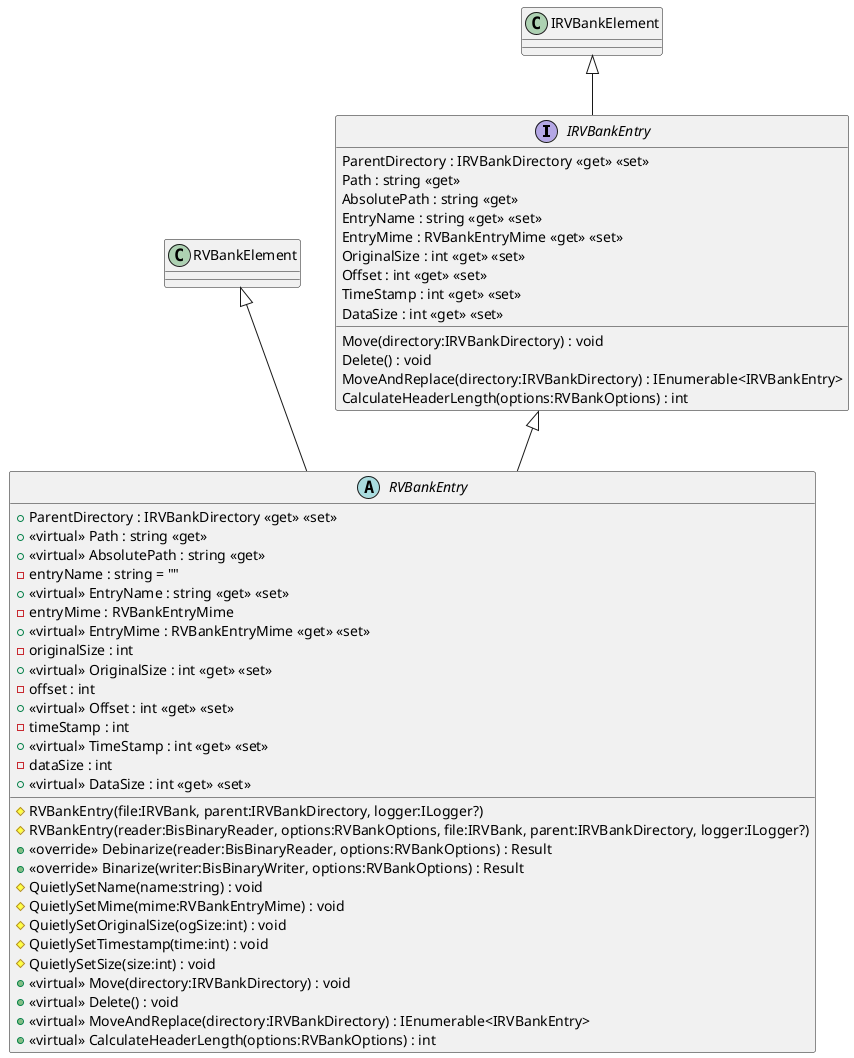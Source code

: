 @startuml
interface IRVBankEntry {
    ParentDirectory : IRVBankDirectory <<get>> <<set>>
    Path : string <<get>>
    AbsolutePath : string <<get>>
    EntryName : string <<get>> <<set>>
    EntryMime : RVBankEntryMime <<get>> <<set>>
    OriginalSize : int <<get>> <<set>>
    Offset : int <<get>> <<set>>
    TimeStamp : int <<get>> <<set>>
    DataSize : int <<get>> <<set>>
    Move(directory:IRVBankDirectory) : void
    Delete() : void
    MoveAndReplace(directory:IRVBankDirectory) : IEnumerable<IRVBankEntry>
    CalculateHeaderLength(options:RVBankOptions) : int
}
abstract class RVBankEntry {
    + ParentDirectory : IRVBankDirectory <<get>> <<set>>
    + <<virtual>> Path : string <<get>>
    + <<virtual>> AbsolutePath : string <<get>>
    - entryName : string = ""
    + <<virtual>> EntryName : string <<get>> <<set>>
    - entryMime : RVBankEntryMime
    + <<virtual>> EntryMime : RVBankEntryMime <<get>> <<set>>
    - originalSize : int
    + <<virtual>> OriginalSize : int <<get>> <<set>>
    - offset : int
    + <<virtual>> Offset : int <<get>> <<set>>
    - timeStamp : int
    + <<virtual>> TimeStamp : int <<get>> <<set>>
    - dataSize : int
    + <<virtual>> DataSize : int <<get>> <<set>>
    # RVBankEntry(file:IRVBank, parent:IRVBankDirectory, logger:ILogger?)
    # RVBankEntry(reader:BisBinaryReader, options:RVBankOptions, file:IRVBank, parent:IRVBankDirectory, logger:ILogger?)
    + <<override>> Debinarize(reader:BisBinaryReader, options:RVBankOptions) : Result
    + <<override>> Binarize(writer:BisBinaryWriter, options:RVBankOptions) : Result
    # QuietlySetName(name:string) : void
    # QuietlySetMime(mime:RVBankEntryMime) : void
    # QuietlySetOriginalSize(ogSize:int) : void
    # QuietlySetTimestamp(time:int) : void
    # QuietlySetSize(size:int) : void
    + <<virtual>> Move(directory:IRVBankDirectory) : void
    + <<virtual>> Delete() : void
    + <<virtual>> MoveAndReplace(directory:IRVBankDirectory) : IEnumerable<IRVBankEntry>
    + <<virtual>> CalculateHeaderLength(options:RVBankOptions) : int
}
IRVBankElement <|-- IRVBankEntry
RVBankElement <|-- RVBankEntry
IRVBankEntry <|-- RVBankEntry
@enduml
